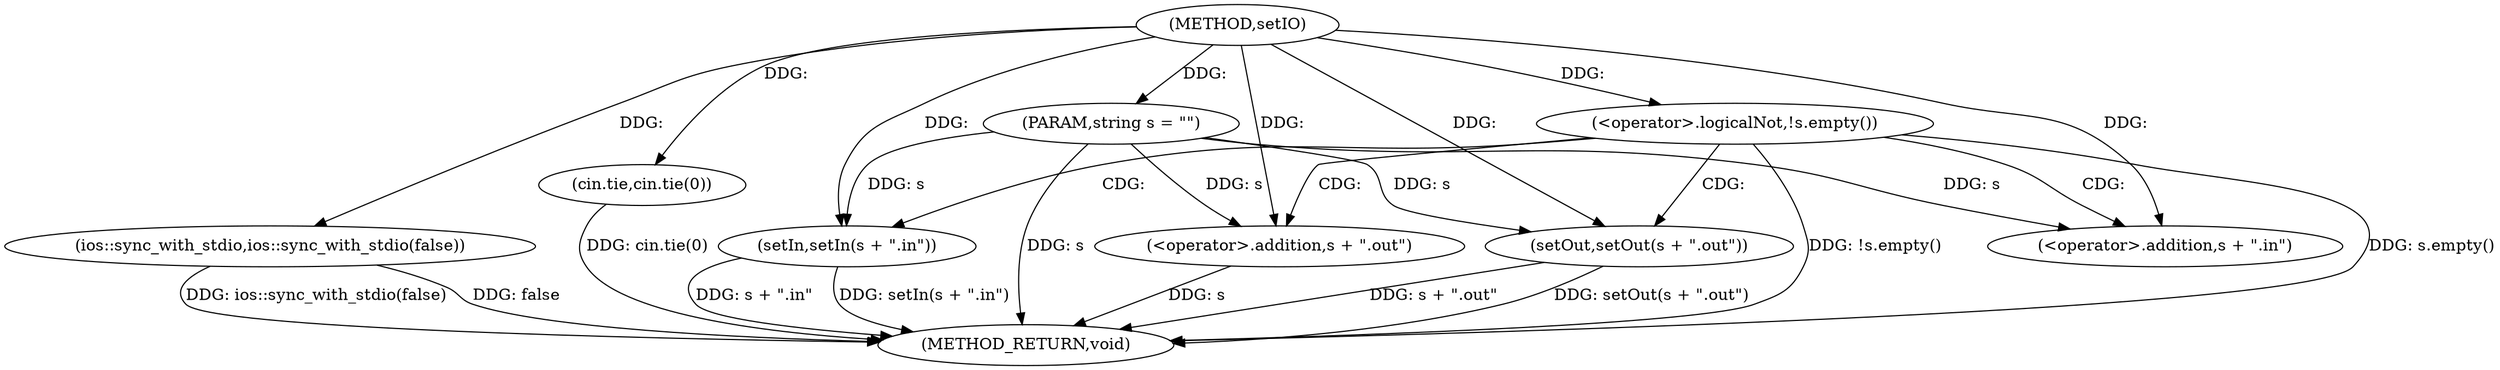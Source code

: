 digraph "setIO" {  
"1000371" [label = "(METHOD,setIO)" ]
"1000390" [label = "(METHOD_RETURN,void)" ]
"1000372" [label = "(PARAM,string s = \"\")" ]
"1000374" [label = "(ios::sync_with_stdio,ios::sync_with_stdio(false))" ]
"1000376" [label = "(cin.tie,cin.tie(0))" ]
"1000379" [label = "(<operator>.logicalNot,!s.empty())" ]
"1000382" [label = "(setIn,setIn(s + \".in\"))" ]
"1000386" [label = "(setOut,setOut(s + \".out\"))" ]
"1000383" [label = "(<operator>.addition,s + \".in\")" ]
"1000387" [label = "(<operator>.addition,s + \".out\")" ]
  "1000372" -> "1000390"  [ label = "DDG: s"] 
  "1000374" -> "1000390"  [ label = "DDG: ios::sync_with_stdio(false)"] 
  "1000376" -> "1000390"  [ label = "DDG: cin.tie(0)"] 
  "1000379" -> "1000390"  [ label = "DDG: s.empty()"] 
  "1000379" -> "1000390"  [ label = "DDG: !s.empty()"] 
  "1000382" -> "1000390"  [ label = "DDG: s + \".in\""] 
  "1000382" -> "1000390"  [ label = "DDG: setIn(s + \".in\")"] 
  "1000387" -> "1000390"  [ label = "DDG: s"] 
  "1000386" -> "1000390"  [ label = "DDG: s + \".out\""] 
  "1000386" -> "1000390"  [ label = "DDG: setOut(s + \".out\")"] 
  "1000374" -> "1000390"  [ label = "DDG: false"] 
  "1000371" -> "1000372"  [ label = "DDG: "] 
  "1000371" -> "1000374"  [ label = "DDG: "] 
  "1000371" -> "1000376"  [ label = "DDG: "] 
  "1000371" -> "1000379"  [ label = "DDG: "] 
  "1000371" -> "1000382"  [ label = "DDG: "] 
  "1000372" -> "1000382"  [ label = "DDG: s"] 
  "1000371" -> "1000386"  [ label = "DDG: "] 
  "1000372" -> "1000386"  [ label = "DDG: s"] 
  "1000372" -> "1000383"  [ label = "DDG: s"] 
  "1000371" -> "1000383"  [ label = "DDG: "] 
  "1000372" -> "1000387"  [ label = "DDG: s"] 
  "1000371" -> "1000387"  [ label = "DDG: "] 
  "1000379" -> "1000383"  [ label = "CDG: "] 
  "1000379" -> "1000387"  [ label = "CDG: "] 
  "1000379" -> "1000386"  [ label = "CDG: "] 
  "1000379" -> "1000382"  [ label = "CDG: "] 
}
